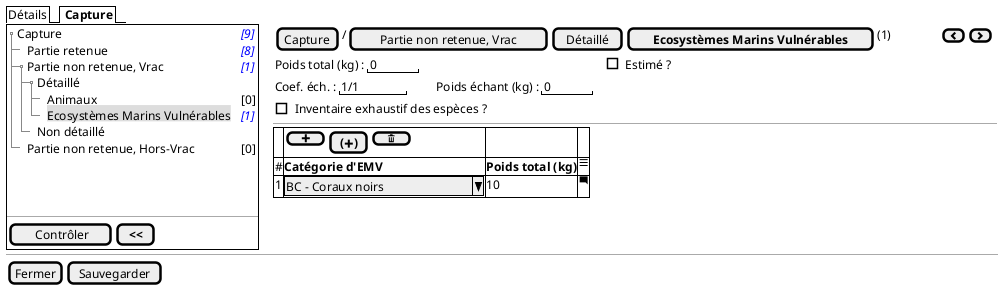 @startsalt
{
  {/ Détails | <b> Capture }
  {+
   {T
       + Capture    | <i><color:blue>[9]
       ++ Partie retenue       | <i><color:blue>[8]
       ++ Partie non retenue, Vrac | <i><color:blue>[1]
       +++ Détaillé
       ++++ Animaux | <color:black>[0]
       ++++ <back:#DDD>Ecosystèmes Marins Vulnérables | <i><color:blue>[1]
       +++ Non détaillé
       ++ Partie non retenue, Hors-Vrac | <color:black>[0]
   }
    .
    .
    .
   --
   {
      [<&checkmark> Contrôler] | [ <b><< ]
   }
  } | . | {
    { [Capture] | / | [Partie non retenue, Vrac] | [Détaillé] | [<b>Ecosystèmes Marins Vulnérables] | (1) | . | . | . | . | . | . | . | . | . | { [<&chevron-left>] | [<&chevron-right>] } }

    {Poids total (kg) : | "  0   " | . | . | . | . | . | . | . | . | . | . | . | . | . | . | . | . | . | . | . | . | . | . | . | . | . | . | . | . | . | . | . | . | . | . | . | [ ] Estimé ? }

    {Coef. éch. : | " 1/1    " | . | . | . | . | . | Poids échant (kg) : | "  0   " | . | . |}

    { [ ] Inventaire exhaustif des espèces ? }
    ---
    {#
          . | {[ <&plus> ] | [<b>(<&plus><b>)] | [ <&trash> ] }  | . | .
          # | <b>Catégorie d'EMV  | <b>Poids total (kg)     |   <&menu>
          1 | ^BC - Coraux noirs      ^ |  10    | <&comment-square>
        }
  }

  -- | -- | --
  { [Fermer] | [Sauvegarder] }
}
@endsalt

